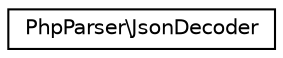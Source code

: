 digraph "Graphical Class Hierarchy"
{
  edge [fontname="Helvetica",fontsize="10",labelfontname="Helvetica",labelfontsize="10"];
  node [fontname="Helvetica",fontsize="10",shape=record];
  rankdir="LR";
  Node0 [label="PhpParser\\JsonDecoder",height=0.2,width=0.4,color="black", fillcolor="white", style="filled",URL="$classPhpParser_1_1JsonDecoder.html"];
}
